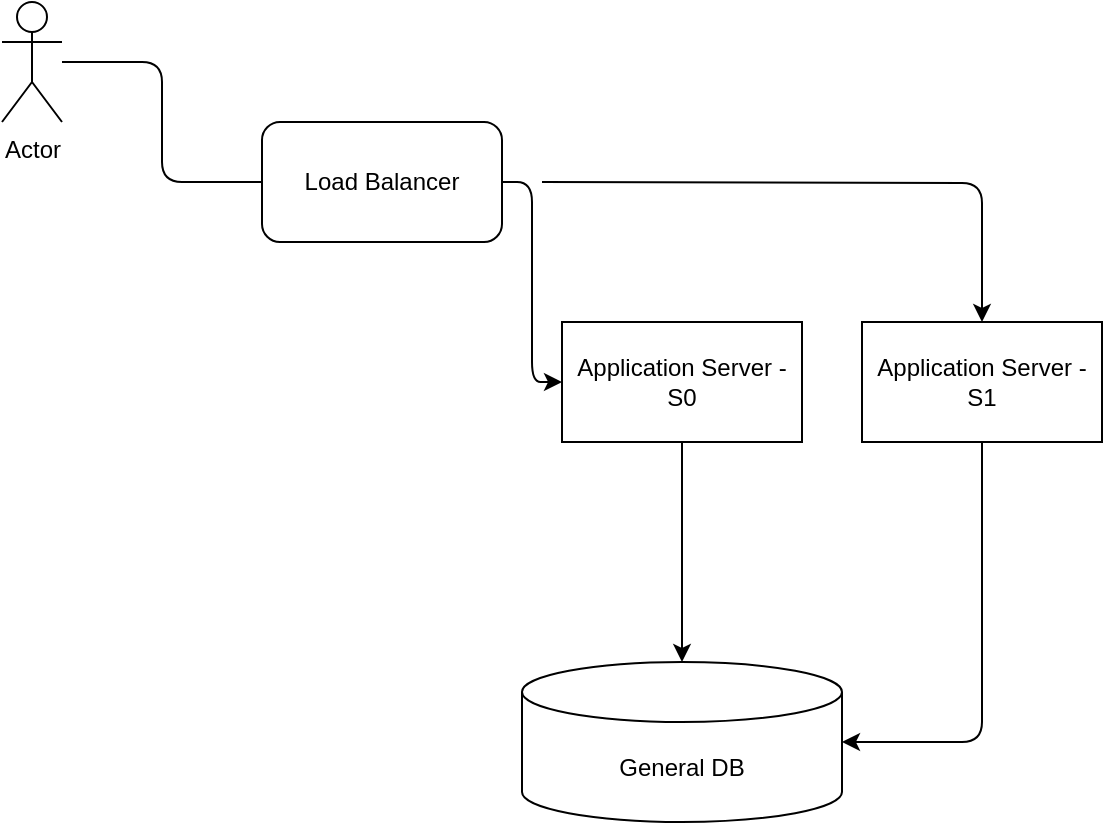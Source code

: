 <mxfile>
    <diagram id="IOhvdQVAMuWBkTYSYVkQ" name="Page-1">
        <mxGraphModel dx="1130" dy="787" grid="1" gridSize="10" guides="1" tooltips="1" connect="1" arrows="1" fold="1" page="1" pageScale="1" pageWidth="827" pageHeight="1169" background="none" math="0" shadow="0">
            <root>
                <mxCell id="0"/>
                <mxCell id="1" parent="0"/>
                <mxCell id="4" style="edgeStyle=none;html=1;exitX=0.5;exitY=1;exitDx=0;exitDy=0;" edge="1" parent="1" source="2" target="3">
                    <mxGeometry relative="1" as="geometry"/>
                </mxCell>
                <mxCell id="2" value="Application Server - S0" style="rounded=0;whiteSpace=wrap;html=1;" vertex="1" parent="1">
                    <mxGeometry x="360" y="270" width="120" height="60" as="geometry"/>
                </mxCell>
                <mxCell id="3" value="General DB" style="shape=cylinder3;whiteSpace=wrap;html=1;boundedLbl=1;backgroundOutline=1;size=15;" vertex="1" parent="1">
                    <mxGeometry x="340" y="440" width="160" height="80" as="geometry"/>
                </mxCell>
                <mxCell id="8" style="edgeStyle=orthogonalEdgeStyle;html=1;entryX=0;entryY=0.5;entryDx=0;entryDy=0;startArrow=none;" edge="1" parent="1" source="10" target="2">
                    <mxGeometry relative="1" as="geometry"/>
                </mxCell>
                <mxCell id="5" value="Actor" style="shape=umlActor;verticalLabelPosition=bottom;verticalAlign=top;html=1;outlineConnect=0;" vertex="1" parent="1">
                    <mxGeometry x="80" y="110" width="30" height="60" as="geometry"/>
                </mxCell>
                <mxCell id="11" value="" style="edgeStyle=orthogonalEdgeStyle;html=1;entryX=0;entryY=0.5;entryDx=0;entryDy=0;endArrow=none;" edge="1" parent="1" source="5" target="10">
                    <mxGeometry relative="1" as="geometry">
                        <mxPoint x="180" y="70" as="sourcePoint"/>
                        <mxPoint x="360" y="360" as="targetPoint"/>
                    </mxGeometry>
                </mxCell>
                <mxCell id="10" value="Load Balancer" style="rounded=1;whiteSpace=wrap;html=1;" vertex="1" parent="1">
                    <mxGeometry x="210" y="170" width="120" height="60" as="geometry"/>
                </mxCell>
                <mxCell id="17" style="edgeStyle=orthogonalEdgeStyle;html=1;entryX=1;entryY=0.5;entryDx=0;entryDy=0;entryPerimeter=0;" edge="1" parent="1" source="12" target="3">
                    <mxGeometry relative="1" as="geometry">
                        <Array as="points">
                            <mxPoint x="570" y="480"/>
                        </Array>
                    </mxGeometry>
                </mxCell>
                <mxCell id="12" value="Application Server - S1" style="rounded=0;whiteSpace=wrap;html=1;" vertex="1" parent="1">
                    <mxGeometry x="510" y="270" width="120" height="60" as="geometry"/>
                </mxCell>
                <mxCell id="13" style="edgeStyle=orthogonalEdgeStyle;html=1;entryX=0.5;entryY=0;entryDx=0;entryDy=0;startArrow=none;" edge="1" parent="1" target="12">
                    <mxGeometry relative="1" as="geometry">
                        <mxPoint x="350" y="200" as="sourcePoint"/>
                        <mxPoint x="380" y="300" as="targetPoint"/>
                    </mxGeometry>
                </mxCell>
            </root>
        </mxGraphModel>
    </diagram>
</mxfile>